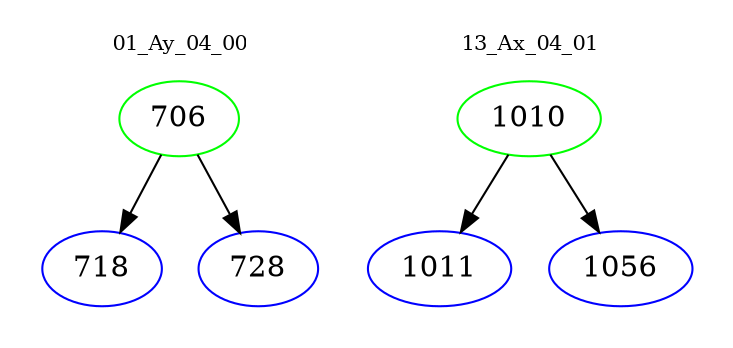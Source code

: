 digraph{
subgraph cluster_0 {
color = white
label = "01_Ay_04_00";
fontsize=10;
T0_706 [label="706", color="green"]
T0_706 -> T0_718 [color="black"]
T0_718 [label="718", color="blue"]
T0_706 -> T0_728 [color="black"]
T0_728 [label="728", color="blue"]
}
subgraph cluster_1 {
color = white
label = "13_Ax_04_01";
fontsize=10;
T1_1010 [label="1010", color="green"]
T1_1010 -> T1_1011 [color="black"]
T1_1011 [label="1011", color="blue"]
T1_1010 -> T1_1056 [color="black"]
T1_1056 [label="1056", color="blue"]
}
}
